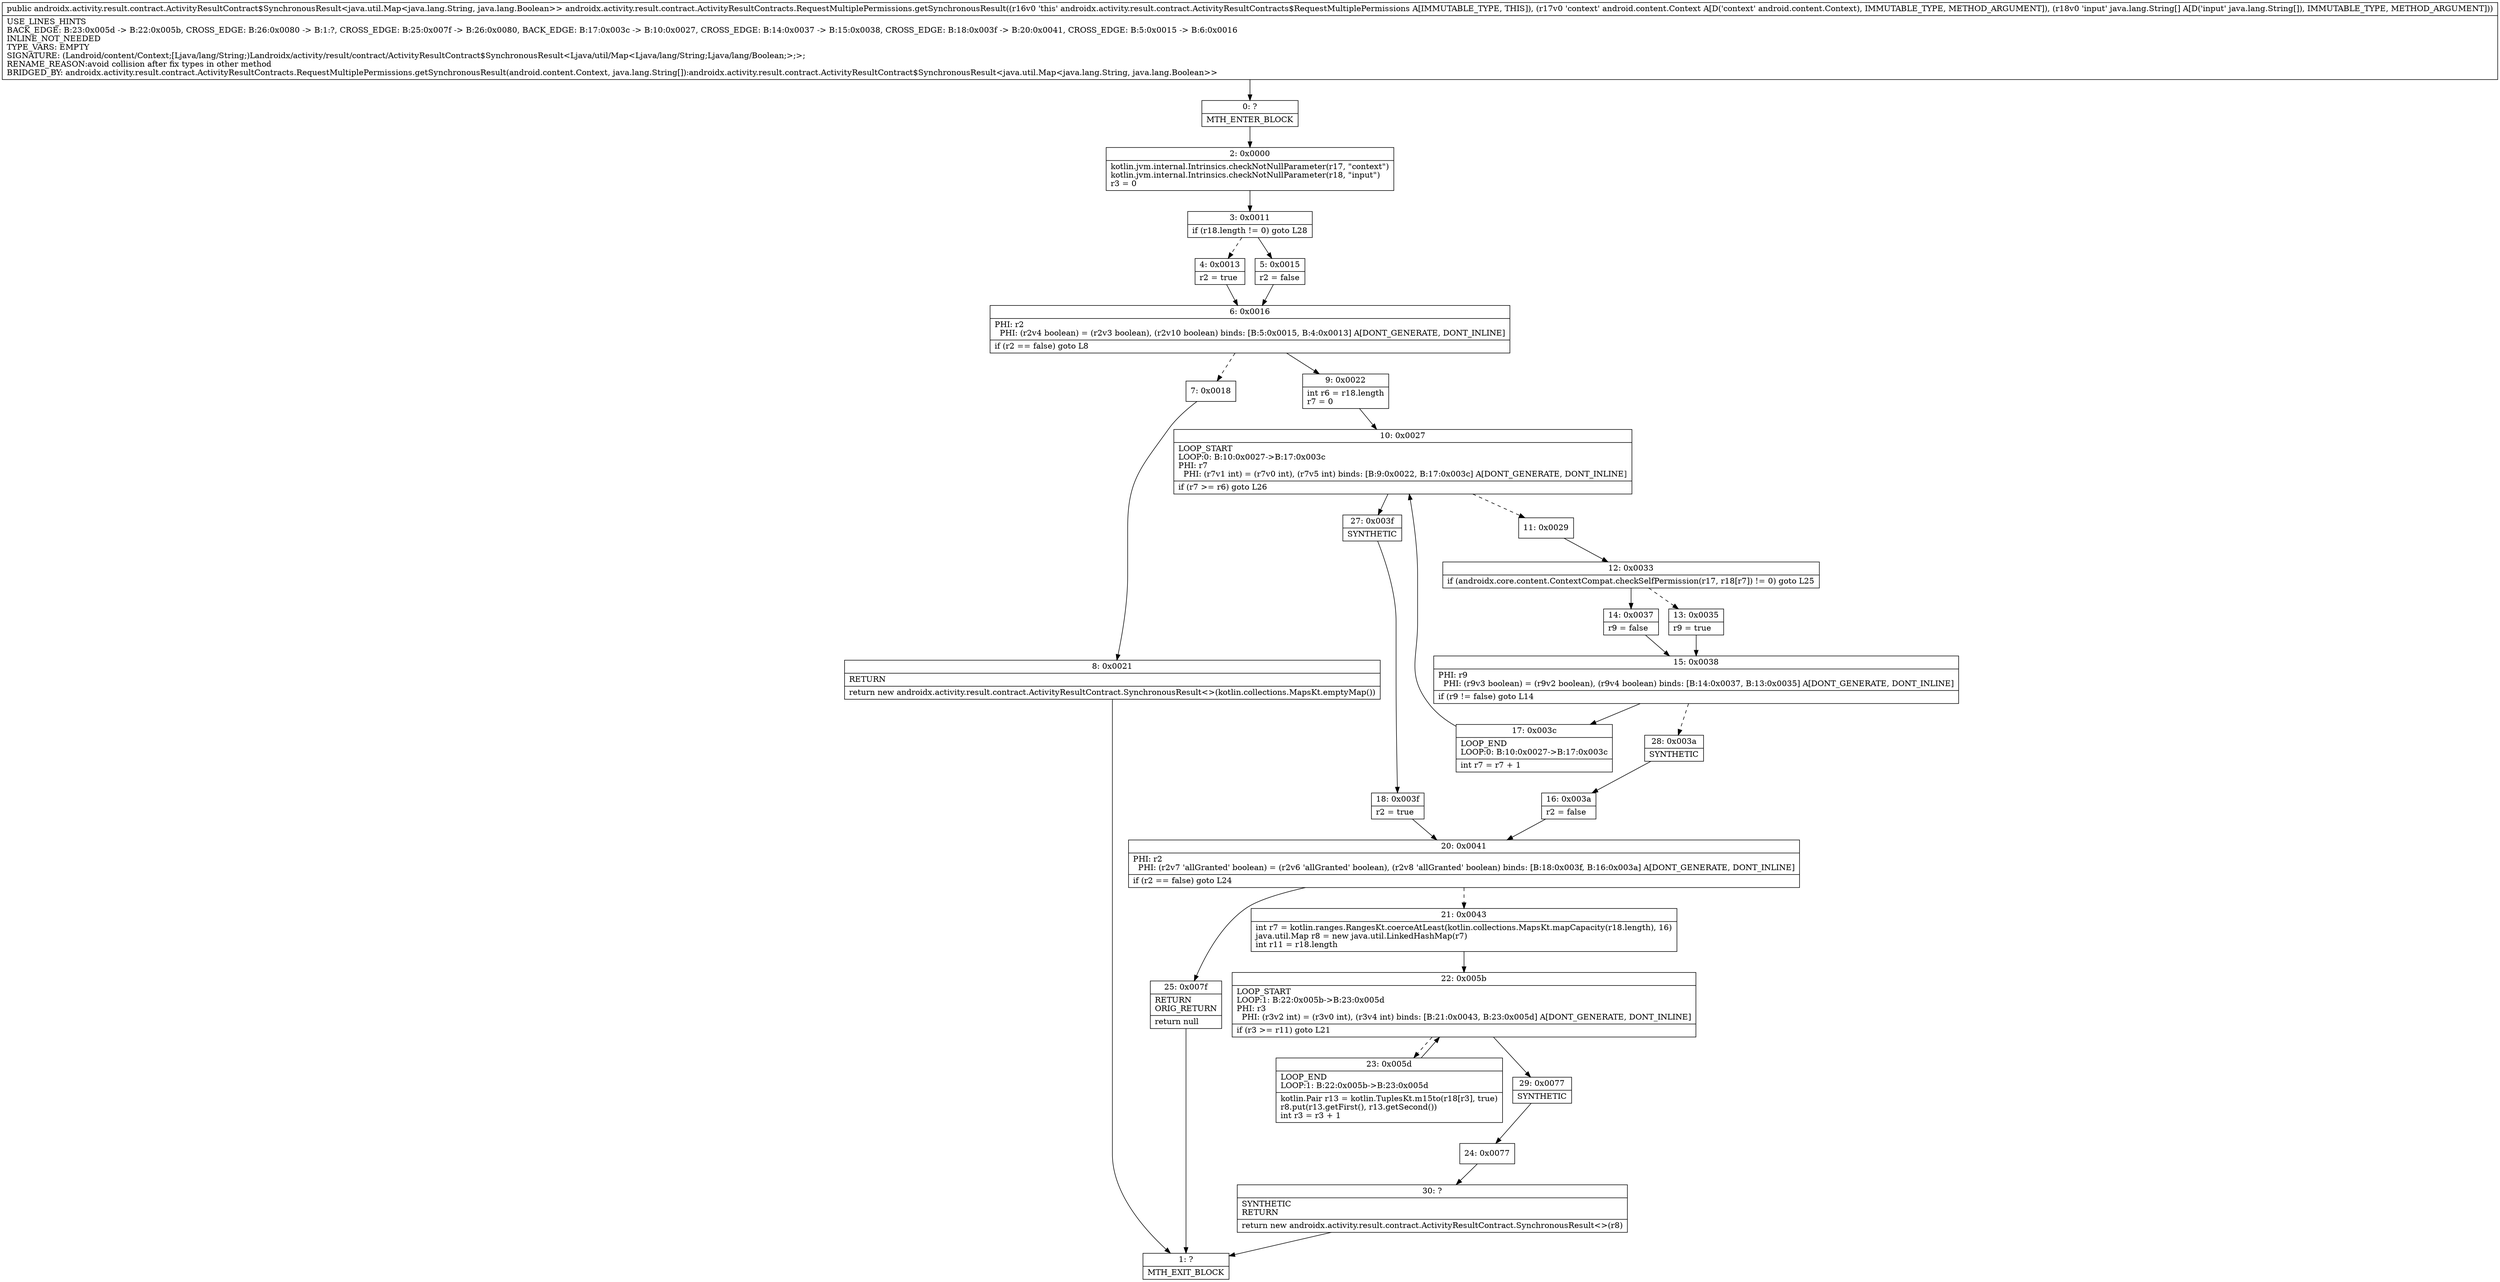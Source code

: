 digraph "CFG forandroidx.activity.result.contract.ActivityResultContracts.RequestMultiplePermissions.getSynchronousResult(Landroid\/content\/Context;[Ljava\/lang\/String;)Landroidx\/activity\/result\/contract\/ActivityResultContract$SynchronousResult;" {
Node_0 [shape=record,label="{0\:\ ?|MTH_ENTER_BLOCK\l}"];
Node_2 [shape=record,label="{2\:\ 0x0000|kotlin.jvm.internal.Intrinsics.checkNotNullParameter(r17, \"context\")\lkotlin.jvm.internal.Intrinsics.checkNotNullParameter(r18, \"input\")\lr3 = 0\l}"];
Node_3 [shape=record,label="{3\:\ 0x0011|if (r18.length != 0) goto L28\l}"];
Node_4 [shape=record,label="{4\:\ 0x0013|r2 = true\l}"];
Node_6 [shape=record,label="{6\:\ 0x0016|PHI: r2 \l  PHI: (r2v4 boolean) = (r2v3 boolean), (r2v10 boolean) binds: [B:5:0x0015, B:4:0x0013] A[DONT_GENERATE, DONT_INLINE]\l|if (r2 == false) goto L8\l}"];
Node_7 [shape=record,label="{7\:\ 0x0018}"];
Node_8 [shape=record,label="{8\:\ 0x0021|RETURN\l|return new androidx.activity.result.contract.ActivityResultContract.SynchronousResult\<\>(kotlin.collections.MapsKt.emptyMap())\l}"];
Node_1 [shape=record,label="{1\:\ ?|MTH_EXIT_BLOCK\l}"];
Node_9 [shape=record,label="{9\:\ 0x0022|int r6 = r18.length\lr7 = 0\l}"];
Node_10 [shape=record,label="{10\:\ 0x0027|LOOP_START\lLOOP:0: B:10:0x0027\-\>B:17:0x003c\lPHI: r7 \l  PHI: (r7v1 int) = (r7v0 int), (r7v5 int) binds: [B:9:0x0022, B:17:0x003c] A[DONT_GENERATE, DONT_INLINE]\l|if (r7 \>= r6) goto L26\l}"];
Node_11 [shape=record,label="{11\:\ 0x0029}"];
Node_12 [shape=record,label="{12\:\ 0x0033|if (androidx.core.content.ContextCompat.checkSelfPermission(r17, r18[r7]) != 0) goto L25\l}"];
Node_13 [shape=record,label="{13\:\ 0x0035|r9 = true\l}"];
Node_15 [shape=record,label="{15\:\ 0x0038|PHI: r9 \l  PHI: (r9v3 boolean) = (r9v2 boolean), (r9v4 boolean) binds: [B:14:0x0037, B:13:0x0035] A[DONT_GENERATE, DONT_INLINE]\l|if (r9 != false) goto L14\l}"];
Node_17 [shape=record,label="{17\:\ 0x003c|LOOP_END\lLOOP:0: B:10:0x0027\-\>B:17:0x003c\l|int r7 = r7 + 1\l}"];
Node_28 [shape=record,label="{28\:\ 0x003a|SYNTHETIC\l}"];
Node_16 [shape=record,label="{16\:\ 0x003a|r2 = false\l}"];
Node_20 [shape=record,label="{20\:\ 0x0041|PHI: r2 \l  PHI: (r2v7 'allGranted' boolean) = (r2v6 'allGranted' boolean), (r2v8 'allGranted' boolean) binds: [B:18:0x003f, B:16:0x003a] A[DONT_GENERATE, DONT_INLINE]\l|if (r2 == false) goto L24\l}"];
Node_21 [shape=record,label="{21\:\ 0x0043|int r7 = kotlin.ranges.RangesKt.coerceAtLeast(kotlin.collections.MapsKt.mapCapacity(r18.length), 16)\ljava.util.Map r8 = new java.util.LinkedHashMap(r7)\lint r11 = r18.length\l}"];
Node_22 [shape=record,label="{22\:\ 0x005b|LOOP_START\lLOOP:1: B:22:0x005b\-\>B:23:0x005d\lPHI: r3 \l  PHI: (r3v2 int) = (r3v0 int), (r3v4 int) binds: [B:21:0x0043, B:23:0x005d] A[DONT_GENERATE, DONT_INLINE]\l|if (r3 \>= r11) goto L21\l}"];
Node_23 [shape=record,label="{23\:\ 0x005d|LOOP_END\lLOOP:1: B:22:0x005b\-\>B:23:0x005d\l|kotlin.Pair r13 = kotlin.TuplesKt.m15to(r18[r3], true)\lr8.put(r13.getFirst(), r13.getSecond())\lint r3 = r3 + 1\l}"];
Node_29 [shape=record,label="{29\:\ 0x0077|SYNTHETIC\l}"];
Node_24 [shape=record,label="{24\:\ 0x0077}"];
Node_30 [shape=record,label="{30\:\ ?|SYNTHETIC\lRETURN\l|return new androidx.activity.result.contract.ActivityResultContract.SynchronousResult\<\>(r8)\l}"];
Node_25 [shape=record,label="{25\:\ 0x007f|RETURN\lORIG_RETURN\l|return null\l}"];
Node_14 [shape=record,label="{14\:\ 0x0037|r9 = false\l}"];
Node_27 [shape=record,label="{27\:\ 0x003f|SYNTHETIC\l}"];
Node_18 [shape=record,label="{18\:\ 0x003f|r2 = true\l}"];
Node_5 [shape=record,label="{5\:\ 0x0015|r2 = false\l}"];
MethodNode[shape=record,label="{public androidx.activity.result.contract.ActivityResultContract$SynchronousResult\<java.util.Map\<java.lang.String, java.lang.Boolean\>\> androidx.activity.result.contract.ActivityResultContracts.RequestMultiplePermissions.getSynchronousResult((r16v0 'this' androidx.activity.result.contract.ActivityResultContracts$RequestMultiplePermissions A[IMMUTABLE_TYPE, THIS]), (r17v0 'context' android.content.Context A[D('context' android.content.Context), IMMUTABLE_TYPE, METHOD_ARGUMENT]), (r18v0 'input' java.lang.String[] A[D('input' java.lang.String[]), IMMUTABLE_TYPE, METHOD_ARGUMENT]))  | USE_LINES_HINTS\lBACK_EDGE: B:23:0x005d \-\> B:22:0x005b, CROSS_EDGE: B:26:0x0080 \-\> B:1:?, CROSS_EDGE: B:25:0x007f \-\> B:26:0x0080, BACK_EDGE: B:17:0x003c \-\> B:10:0x0027, CROSS_EDGE: B:14:0x0037 \-\> B:15:0x0038, CROSS_EDGE: B:18:0x003f \-\> B:20:0x0041, CROSS_EDGE: B:5:0x0015 \-\> B:6:0x0016\lINLINE_NOT_NEEDED\lTYPE_VARS: EMPTY\lSIGNATURE: (Landroid\/content\/Context;[Ljava\/lang\/String;)Landroidx\/activity\/result\/contract\/ActivityResultContract$SynchronousResult\<Ljava\/util\/Map\<Ljava\/lang\/String;Ljava\/lang\/Boolean;\>;\>;\lRENAME_REASON:avoid collision after fix types in other method\lBRIDGED_BY: androidx.activity.result.contract.ActivityResultContracts.RequestMultiplePermissions.getSynchronousResult(android.content.Context, java.lang.String[]):androidx.activity.result.contract.ActivityResultContract$SynchronousResult\<java.util.Map\<java.lang.String, java.lang.Boolean\>\>\l}"];
MethodNode -> Node_0;Node_0 -> Node_2;
Node_2 -> Node_3;
Node_3 -> Node_4[style=dashed];
Node_3 -> Node_5;
Node_4 -> Node_6;
Node_6 -> Node_7[style=dashed];
Node_6 -> Node_9;
Node_7 -> Node_8;
Node_8 -> Node_1;
Node_9 -> Node_10;
Node_10 -> Node_11[style=dashed];
Node_10 -> Node_27;
Node_11 -> Node_12;
Node_12 -> Node_13[style=dashed];
Node_12 -> Node_14;
Node_13 -> Node_15;
Node_15 -> Node_17;
Node_15 -> Node_28[style=dashed];
Node_17 -> Node_10;
Node_28 -> Node_16;
Node_16 -> Node_20;
Node_20 -> Node_21[style=dashed];
Node_20 -> Node_25;
Node_21 -> Node_22;
Node_22 -> Node_23[style=dashed];
Node_22 -> Node_29;
Node_23 -> Node_22;
Node_29 -> Node_24;
Node_24 -> Node_30;
Node_30 -> Node_1;
Node_25 -> Node_1;
Node_14 -> Node_15;
Node_27 -> Node_18;
Node_18 -> Node_20;
Node_5 -> Node_6;
}

